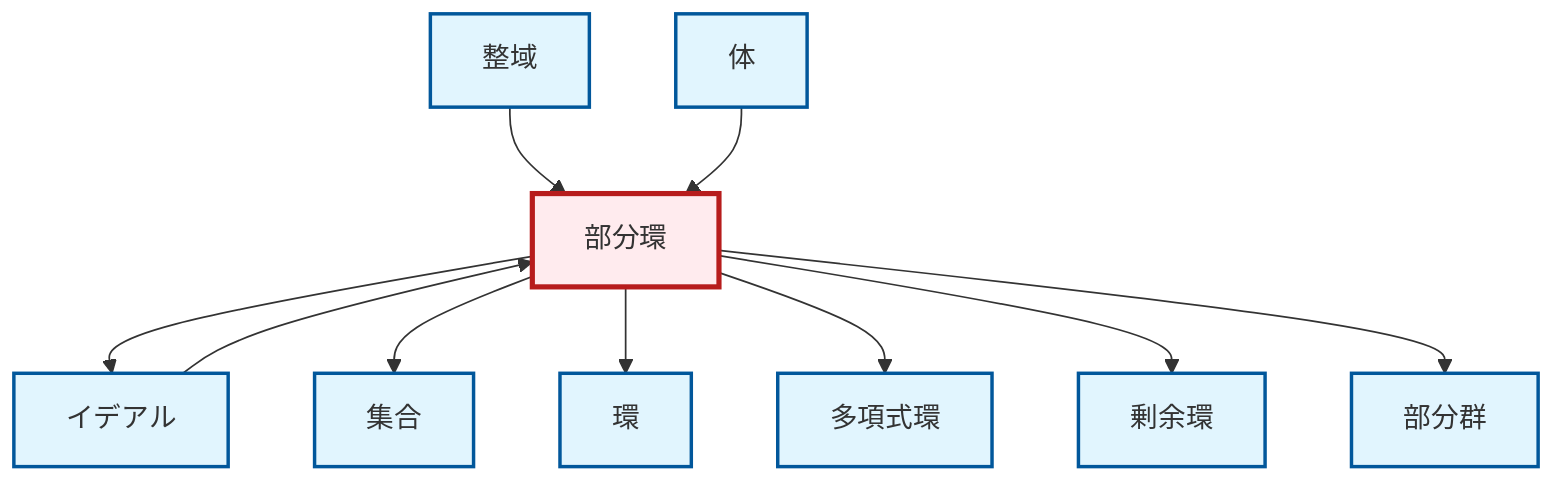 graph TD
    classDef definition fill:#e1f5fe,stroke:#01579b,stroke-width:2px
    classDef theorem fill:#f3e5f5,stroke:#4a148c,stroke-width:2px
    classDef axiom fill:#fff3e0,stroke:#e65100,stroke-width:2px
    classDef example fill:#e8f5e9,stroke:#1b5e20,stroke-width:2px
    classDef current fill:#ffebee,stroke:#b71c1c,stroke-width:3px
    def-integral-domain["整域"]:::definition
    def-subgroup["部分群"]:::definition
    def-set["集合"]:::definition
    def-polynomial-ring["多項式環"]:::definition
    def-ring["環"]:::definition
    def-ideal["イデアル"]:::definition
    def-field["体"]:::definition
    def-subring["部分環"]:::definition
    def-quotient-ring["剰余環"]:::definition
    def-subring --> def-ideal
    def-subring --> def-set
    def-subring --> def-ring
    def-integral-domain --> def-subring
    def-subring --> def-polynomial-ring
    def-subring --> def-quotient-ring
    def-field --> def-subring
    def-ideal --> def-subring
    def-subring --> def-subgroup
    class def-subring current